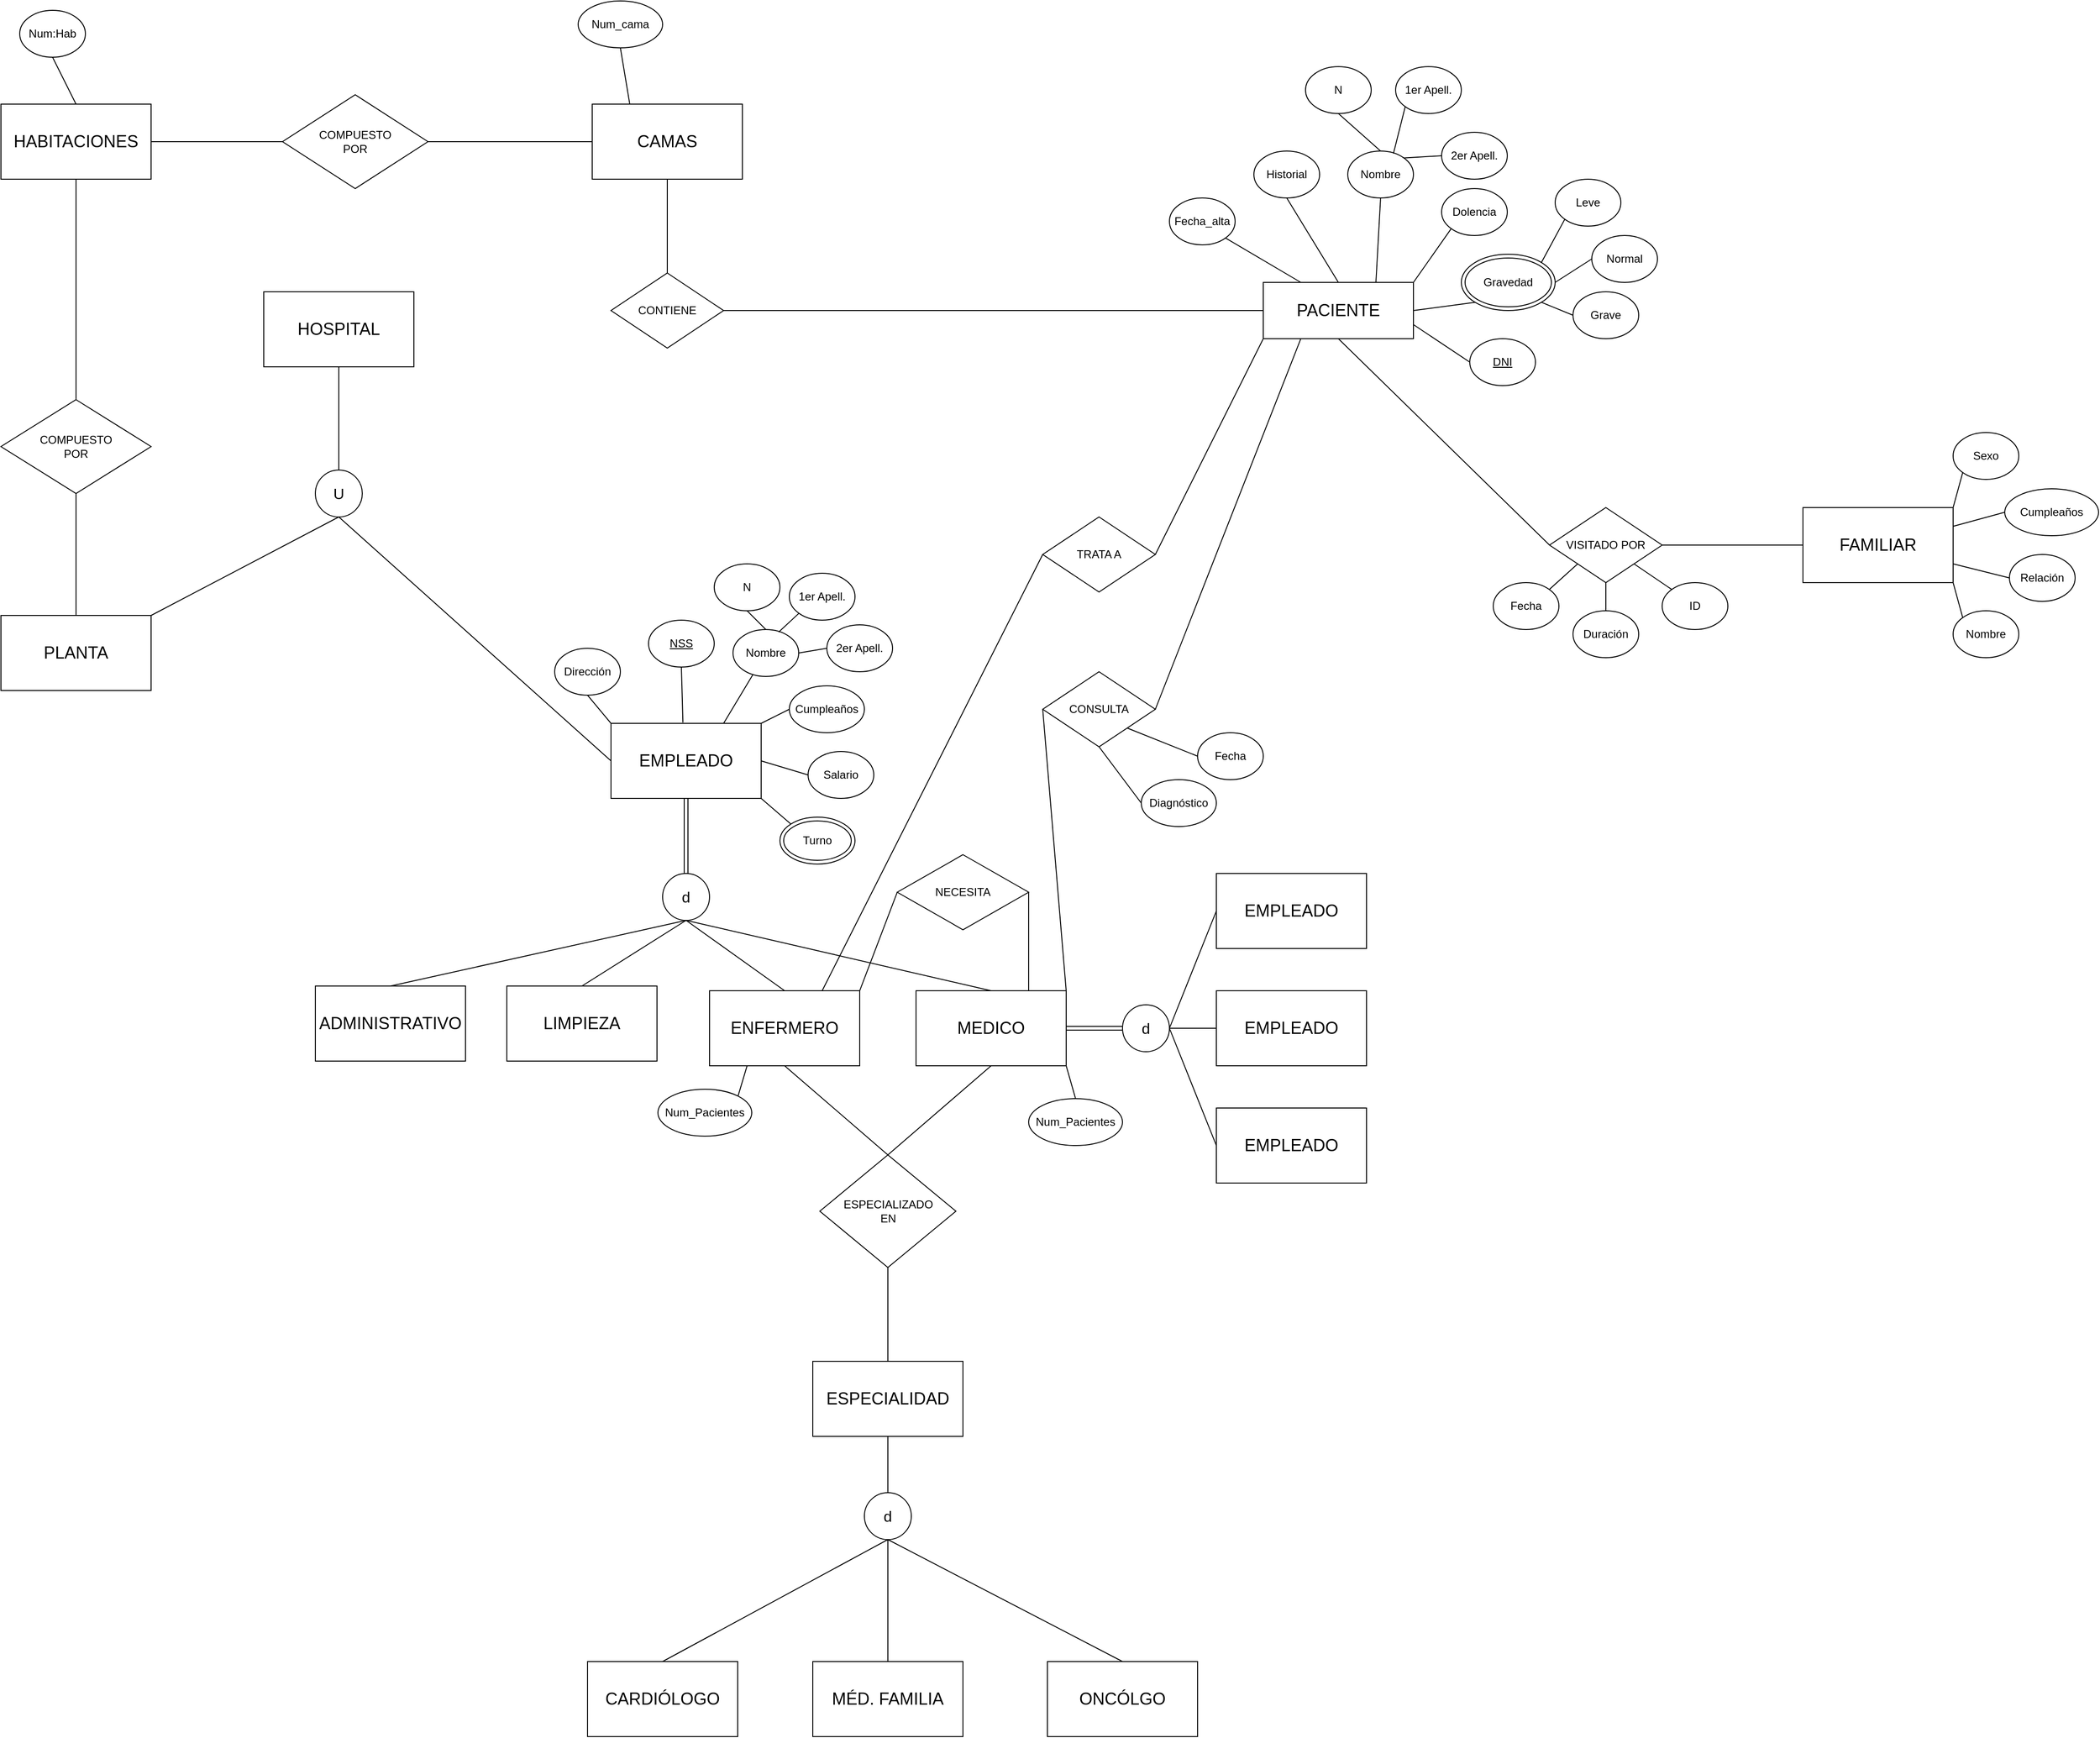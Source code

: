 <mxfile version="24.7.17">
  <diagram name="Página-1" id="1ei3XP8haHvfFZyDWD4f">
    <mxGraphModel dx="3379" dy="2381" grid="1" gridSize="10" guides="1" tooltips="1" connect="1" arrows="1" fold="1" page="1" pageScale="1" pageWidth="827" pageHeight="1169" math="0" shadow="0">
      <root>
        <mxCell id="0" />
        <mxCell id="1" parent="0" />
        <mxCell id="etzrCaDDnZUVcSAjSshA-4" style="edgeStyle=orthogonalEdgeStyle;rounded=0;orthogonalLoop=1;jettySize=auto;html=1;exitX=0;exitY=0;exitDx=0;exitDy=0;" edge="1" parent="1" source="etzrCaDDnZUVcSAjSshA-2">
          <mxGeometry relative="1" as="geometry">
            <mxPoint x="330" y="280" as="targetPoint" />
          </mxGeometry>
        </mxCell>
        <mxCell id="etzrCaDDnZUVcSAjSshA-2" value="&lt;font style=&quot;font-size: 18px;&quot;&gt;EMPLEADO&lt;/font&gt;" style="rounded=0;whiteSpace=wrap;html=1;" vertex="1" parent="1">
          <mxGeometry x="310" y="260" width="160" height="80" as="geometry" />
        </mxCell>
        <mxCell id="etzrCaDDnZUVcSAjSshA-9" value="Dirección" style="ellipse;whiteSpace=wrap;html=1;" vertex="1" parent="1">
          <mxGeometry x="250" y="180" width="70" height="50" as="geometry" />
        </mxCell>
        <mxCell id="etzrCaDDnZUVcSAjSshA-10" value="Nombre" style="ellipse;whiteSpace=wrap;html=1;" vertex="1" parent="1">
          <mxGeometry x="440" y="160" width="70" height="50" as="geometry" />
        </mxCell>
        <mxCell id="etzrCaDDnZUVcSAjSshA-13" value="&lt;u&gt;NSS&lt;/u&gt;" style="ellipse;whiteSpace=wrap;html=1;" vertex="1" parent="1">
          <mxGeometry x="350" y="150" width="70" height="50" as="geometry" />
        </mxCell>
        <mxCell id="etzrCaDDnZUVcSAjSshA-14" value="Cumpleaños" style="ellipse;whiteSpace=wrap;html=1;" vertex="1" parent="1">
          <mxGeometry x="500" y="220" width="80" height="50" as="geometry" />
        </mxCell>
        <mxCell id="etzrCaDDnZUVcSAjSshA-15" value="Salario" style="ellipse;whiteSpace=wrap;html=1;" vertex="1" parent="1">
          <mxGeometry x="520" y="290" width="70" height="50" as="geometry" />
        </mxCell>
        <mxCell id="etzrCaDDnZUVcSAjSshA-103" style="edgeStyle=orthogonalEdgeStyle;rounded=0;orthogonalLoop=1;jettySize=auto;html=1;exitX=0.5;exitY=0;exitDx=0;exitDy=0;entryX=0.5;entryY=1;entryDx=0;entryDy=0;shape=link;" edge="1" parent="1" source="etzrCaDDnZUVcSAjSshA-17" target="etzrCaDDnZUVcSAjSshA-2">
          <mxGeometry relative="1" as="geometry" />
        </mxCell>
        <mxCell id="etzrCaDDnZUVcSAjSshA-17" value="&lt;font size=&quot;3&quot;&gt;d&lt;/font&gt;" style="ellipse;whiteSpace=wrap;html=1;aspect=fixed;" vertex="1" parent="1">
          <mxGeometry x="365" y="420" width="50" height="50" as="geometry" />
        </mxCell>
        <mxCell id="etzrCaDDnZUVcSAjSshA-28" value="&lt;font style=&quot;font-size: 18px;&quot;&gt;ADMINISTRATIVO&lt;/font&gt;" style="rounded=0;whiteSpace=wrap;html=1;" vertex="1" parent="1">
          <mxGeometry x="-5" y="540" width="160" height="80" as="geometry" />
        </mxCell>
        <mxCell id="etzrCaDDnZUVcSAjSshA-29" value="&lt;font style=&quot;font-size: 18px;&quot;&gt;LIMPIEZA&lt;/font&gt;" style="rounded=0;whiteSpace=wrap;html=1;" vertex="1" parent="1">
          <mxGeometry x="199" y="540" width="160" height="80" as="geometry" />
        </mxCell>
        <mxCell id="etzrCaDDnZUVcSAjSshA-30" value="&lt;font style=&quot;font-size: 18px;&quot;&gt;ENFERMERO&lt;/font&gt;" style="rounded=0;whiteSpace=wrap;html=1;" vertex="1" parent="1">
          <mxGeometry x="415" y="545" width="160" height="80" as="geometry" />
        </mxCell>
        <mxCell id="etzrCaDDnZUVcSAjSshA-31" value="&lt;font style=&quot;font-size: 18px;&quot;&gt;MEDICO&lt;/font&gt;" style="rounded=0;whiteSpace=wrap;html=1;" vertex="1" parent="1">
          <mxGeometry x="635" y="545" width="160" height="80" as="geometry" />
        </mxCell>
        <mxCell id="etzrCaDDnZUVcSAjSshA-33" value="ESPECIALIZADO&lt;div&gt;EN&lt;/div&gt;" style="rhombus;whiteSpace=wrap;html=1;" vertex="1" parent="1">
          <mxGeometry x="532.5" y="720" width="145" height="120" as="geometry" />
        </mxCell>
        <mxCell id="etzrCaDDnZUVcSAjSshA-34" value="&lt;span style=&quot;font-size: 18px;&quot;&gt;ESPECIALIDAD&lt;/span&gt;" style="rounded=0;whiteSpace=wrap;html=1;" vertex="1" parent="1">
          <mxGeometry x="525" y="940" width="160" height="80" as="geometry" />
        </mxCell>
        <mxCell id="etzrCaDDnZUVcSAjSshA-35" value="&lt;font style=&quot;font-size: 18px;&quot;&gt;CARDIÓLOGO&lt;/font&gt;" style="rounded=0;whiteSpace=wrap;html=1;" vertex="1" parent="1">
          <mxGeometry x="285" y="1260" width="160" height="80" as="geometry" />
        </mxCell>
        <mxCell id="etzrCaDDnZUVcSAjSshA-36" value="&lt;span style=&quot;font-size: 18px;&quot;&gt;MÉD. FAMILIA&lt;/span&gt;" style="rounded=0;whiteSpace=wrap;html=1;" vertex="1" parent="1">
          <mxGeometry x="525" y="1260" width="160" height="80" as="geometry" />
        </mxCell>
        <mxCell id="etzrCaDDnZUVcSAjSshA-37" value="&lt;font style=&quot;font-size: 18px;&quot;&gt;ONCÓLGO&lt;/font&gt;" style="rounded=0;whiteSpace=wrap;html=1;" vertex="1" parent="1">
          <mxGeometry x="775" y="1260" width="160" height="80" as="geometry" />
        </mxCell>
        <mxCell id="etzrCaDDnZUVcSAjSshA-38" value="Num_Pacientes" style="ellipse;whiteSpace=wrap;html=1;" vertex="1" parent="1">
          <mxGeometry x="360" y="650" width="100" height="50" as="geometry" />
        </mxCell>
        <mxCell id="etzrCaDDnZUVcSAjSshA-108" value="" style="edgeStyle=orthogonalEdgeStyle;rounded=0;orthogonalLoop=1;jettySize=auto;html=1;shape=link;" edge="1" parent="1" source="etzrCaDDnZUVcSAjSshA-40" target="etzrCaDDnZUVcSAjSshA-31">
          <mxGeometry relative="1" as="geometry" />
        </mxCell>
        <mxCell id="etzrCaDDnZUVcSAjSshA-40" value="&lt;font size=&quot;3&quot;&gt;d&lt;/font&gt;" style="ellipse;whiteSpace=wrap;html=1;aspect=fixed;" vertex="1" parent="1">
          <mxGeometry x="855" y="560" width="50" height="50" as="geometry" />
        </mxCell>
        <mxCell id="etzrCaDDnZUVcSAjSshA-41" value="&lt;font style=&quot;font-size: 18px;&quot;&gt;EMPLEADO&lt;/font&gt;" style="rounded=0;whiteSpace=wrap;html=1;" vertex="1" parent="1">
          <mxGeometry x="955" y="420" width="160" height="80" as="geometry" />
        </mxCell>
        <mxCell id="etzrCaDDnZUVcSAjSshA-42" value="&lt;font style=&quot;font-size: 18px;&quot;&gt;EMPLEADO&lt;/font&gt;" style="rounded=0;whiteSpace=wrap;html=1;" vertex="1" parent="1">
          <mxGeometry x="955" y="545" width="160" height="80" as="geometry" />
        </mxCell>
        <mxCell id="etzrCaDDnZUVcSAjSshA-43" value="&lt;font style=&quot;font-size: 18px;&quot;&gt;EMPLEADO&lt;/font&gt;" style="rounded=0;whiteSpace=wrap;html=1;" vertex="1" parent="1">
          <mxGeometry x="955" y="670" width="160" height="80" as="geometry" />
        </mxCell>
        <mxCell id="etzrCaDDnZUVcSAjSshA-44" value="TRATA A" style="rhombus;whiteSpace=wrap;html=1;" vertex="1" parent="1">
          <mxGeometry x="770" y="40" width="120" height="80" as="geometry" />
        </mxCell>
        <mxCell id="etzrCaDDnZUVcSAjSshA-45" value="CONSULTA" style="rhombus;whiteSpace=wrap;html=1;" vertex="1" parent="1">
          <mxGeometry x="770" y="205" width="120" height="80" as="geometry" />
        </mxCell>
        <mxCell id="etzrCaDDnZUVcSAjSshA-46" value="&lt;span style=&quot;font-size: 18px;&quot;&gt;PACIENTE&lt;/span&gt;" style="rounded=0;whiteSpace=wrap;html=1;" vertex="1" parent="1">
          <mxGeometry x="1005" y="-210" width="160" height="60" as="geometry" />
        </mxCell>
        <mxCell id="etzrCaDDnZUVcSAjSshA-47" value="&lt;u&gt;DNI&lt;/u&gt;" style="ellipse;whiteSpace=wrap;html=1;" vertex="1" parent="1">
          <mxGeometry x="1225" y="-150" width="70" height="50" as="geometry" />
        </mxCell>
        <mxCell id="etzrCaDDnZUVcSAjSshA-48" value="Fecha_alta" style="ellipse;whiteSpace=wrap;html=1;" vertex="1" parent="1">
          <mxGeometry x="905" y="-300" width="70" height="50" as="geometry" />
        </mxCell>
        <mxCell id="etzrCaDDnZUVcSAjSshA-49" value="Historial" style="ellipse;whiteSpace=wrap;html=1;" vertex="1" parent="1">
          <mxGeometry x="995" y="-350" width="70" height="50" as="geometry" />
        </mxCell>
        <mxCell id="etzrCaDDnZUVcSAjSshA-54" value="Dolencia" style="ellipse;whiteSpace=wrap;html=1;" vertex="1" parent="1">
          <mxGeometry x="1195" y="-310" width="70" height="50" as="geometry" />
        </mxCell>
        <mxCell id="etzrCaDDnZUVcSAjSshA-56" value="VISITADO POR" style="rhombus;whiteSpace=wrap;html=1;" vertex="1" parent="1">
          <mxGeometry x="1310" y="30" width="120" height="80" as="geometry" />
        </mxCell>
        <mxCell id="etzrCaDDnZUVcSAjSshA-57" value="&lt;font style=&quot;font-size: 18px;&quot;&gt;FAMILIAR&lt;/font&gt;" style="rounded=0;whiteSpace=wrap;html=1;" vertex="1" parent="1">
          <mxGeometry x="1580" y="30" width="160" height="80" as="geometry" />
        </mxCell>
        <mxCell id="etzrCaDDnZUVcSAjSshA-59" value="Relación" style="ellipse;whiteSpace=wrap;html=1;" vertex="1" parent="1">
          <mxGeometry x="1800" y="80" width="70" height="50" as="geometry" />
        </mxCell>
        <mxCell id="etzrCaDDnZUVcSAjSshA-60" value="Cumpleaños" style="ellipse;whiteSpace=wrap;html=1;" vertex="1" parent="1">
          <mxGeometry x="1795" y="10" width="100" height="50" as="geometry" />
        </mxCell>
        <mxCell id="etzrCaDDnZUVcSAjSshA-61" value="Sexo" style="ellipse;whiteSpace=wrap;html=1;" vertex="1" parent="1">
          <mxGeometry x="1740" y="-50" width="70" height="50" as="geometry" />
        </mxCell>
        <mxCell id="etzrCaDDnZUVcSAjSshA-62" value="Nombre" style="ellipse;whiteSpace=wrap;html=1;" vertex="1" parent="1">
          <mxGeometry x="1740" y="140" width="70" height="50" as="geometry" />
        </mxCell>
        <mxCell id="etzrCaDDnZUVcSAjSshA-63" value="Fecha" style="ellipse;whiteSpace=wrap;html=1;" vertex="1" parent="1">
          <mxGeometry x="1250" y="110" width="70" height="50" as="geometry" />
        </mxCell>
        <mxCell id="etzrCaDDnZUVcSAjSshA-65" value="Duración" style="ellipse;whiteSpace=wrap;html=1;" vertex="1" parent="1">
          <mxGeometry x="1335" y="140" width="70" height="50" as="geometry" />
        </mxCell>
        <mxCell id="etzrCaDDnZUVcSAjSshA-66" value="ID" style="ellipse;whiteSpace=wrap;html=1;" vertex="1" parent="1">
          <mxGeometry x="1430" y="110" width="70" height="50" as="geometry" />
        </mxCell>
        <mxCell id="etzrCaDDnZUVcSAjSshA-67" value="Fecha" style="ellipse;whiteSpace=wrap;html=1;" vertex="1" parent="1">
          <mxGeometry x="935" y="270" width="70" height="50" as="geometry" />
        </mxCell>
        <mxCell id="etzrCaDDnZUVcSAjSshA-68" value="Diagnóstico" style="ellipse;whiteSpace=wrap;html=1;" vertex="1" parent="1">
          <mxGeometry x="875" y="320" width="80" height="50" as="geometry" />
        </mxCell>
        <mxCell id="etzrCaDDnZUVcSAjSshA-69" value="&lt;font style=&quot;font-size: 18px;&quot;&gt;HOSPITAL&lt;/font&gt;" style="rounded=0;whiteSpace=wrap;html=1;" vertex="1" parent="1">
          <mxGeometry x="-60" y="-200" width="160" height="80" as="geometry" />
        </mxCell>
        <mxCell id="etzrCaDDnZUVcSAjSshA-70" value="&lt;font size=&quot;3&quot;&gt;U&lt;/font&gt;" style="ellipse;whiteSpace=wrap;html=1;aspect=fixed;" vertex="1" parent="1">
          <mxGeometry x="-5" y="-10" width="50" height="50" as="geometry" />
        </mxCell>
        <mxCell id="etzrCaDDnZUVcSAjSshA-71" value="&lt;span style=&quot;font-size: 18px;&quot;&gt;PLANTA&lt;/span&gt;" style="rounded=0;whiteSpace=wrap;html=1;" vertex="1" parent="1">
          <mxGeometry x="-340" y="145" width="160" height="80" as="geometry" />
        </mxCell>
        <mxCell id="etzrCaDDnZUVcSAjSshA-74" value="Num:Hab" style="ellipse;whiteSpace=wrap;html=1;" vertex="1" parent="1">
          <mxGeometry x="-320" y="-500" width="70" height="50" as="geometry" />
        </mxCell>
        <mxCell id="etzrCaDDnZUVcSAjSshA-75" value="COMPUESTO&lt;div&gt;POR&lt;/div&gt;" style="rhombus;whiteSpace=wrap;html=1;" vertex="1" parent="1">
          <mxGeometry x="-340" y="-85" width="160" height="100" as="geometry" />
        </mxCell>
        <mxCell id="etzrCaDDnZUVcSAjSshA-76" value="&lt;span style=&quot;font-size: 18px;&quot;&gt;HABITACIONES&lt;/span&gt;" style="rounded=0;whiteSpace=wrap;html=1;" vertex="1" parent="1">
          <mxGeometry x="-340" y="-400" width="160" height="80" as="geometry" />
        </mxCell>
        <mxCell id="etzrCaDDnZUVcSAjSshA-77" value="COMPUESTO&lt;div&gt;POR&lt;/div&gt;" style="rhombus;whiteSpace=wrap;html=1;" vertex="1" parent="1">
          <mxGeometry x="-40" y="-410" width="155" height="100" as="geometry" />
        </mxCell>
        <mxCell id="etzrCaDDnZUVcSAjSshA-78" value="&lt;span style=&quot;font-size: 18px;&quot;&gt;CAMAS&lt;/span&gt;" style="rounded=0;whiteSpace=wrap;html=1;" vertex="1" parent="1">
          <mxGeometry x="290" y="-400" width="160" height="80" as="geometry" />
        </mxCell>
        <mxCell id="etzrCaDDnZUVcSAjSshA-79" value="Num_cama" style="ellipse;whiteSpace=wrap;html=1;" vertex="1" parent="1">
          <mxGeometry x="275" y="-510" width="90" height="50" as="geometry" />
        </mxCell>
        <mxCell id="etzrCaDDnZUVcSAjSshA-83" value="CONTIENE" style="rhombus;whiteSpace=wrap;html=1;" vertex="1" parent="1">
          <mxGeometry x="310" y="-220" width="120" height="80" as="geometry" />
        </mxCell>
        <mxCell id="etzrCaDDnZUVcSAjSshA-85" value="Turno" style="ellipse;shape=doubleEllipse;whiteSpace=wrap;html=1;" vertex="1" parent="1">
          <mxGeometry x="490" y="360" width="80" height="50" as="geometry" />
        </mxCell>
        <mxCell id="etzrCaDDnZUVcSAjSshA-87" value="1er Apell." style="ellipse;whiteSpace=wrap;html=1;" vertex="1" parent="1">
          <mxGeometry x="500" y="100" width="70" height="50" as="geometry" />
        </mxCell>
        <mxCell id="etzrCaDDnZUVcSAjSshA-88" value="N" style="ellipse;whiteSpace=wrap;html=1;" vertex="1" parent="1">
          <mxGeometry x="420" y="90" width="70" height="50" as="geometry" />
        </mxCell>
        <mxCell id="etzrCaDDnZUVcSAjSshA-89" value="2er Apell." style="ellipse;whiteSpace=wrap;html=1;" vertex="1" parent="1">
          <mxGeometry x="540" y="155" width="70" height="50" as="geometry" />
        </mxCell>
        <mxCell id="etzrCaDDnZUVcSAjSshA-94" value="" style="endArrow=none;html=1;rounded=0;entryX=0.5;entryY=1;entryDx=0;entryDy=0;exitX=0;exitY=0;exitDx=0;exitDy=0;" edge="1" parent="1" source="etzrCaDDnZUVcSAjSshA-2" target="etzrCaDDnZUVcSAjSshA-9">
          <mxGeometry width="50" height="50" relative="1" as="geometry">
            <mxPoint x="350" y="280" as="sourcePoint" />
            <mxPoint x="400" y="230" as="targetPoint" />
          </mxGeometry>
        </mxCell>
        <mxCell id="etzrCaDDnZUVcSAjSshA-95" value="" style="endArrow=none;html=1;rounded=0;entryX=0.5;entryY=1;entryDx=0;entryDy=0;exitX=0.479;exitY=-0.01;exitDx=0;exitDy=0;exitPerimeter=0;" edge="1" parent="1" source="etzrCaDDnZUVcSAjSshA-2" target="etzrCaDDnZUVcSAjSshA-13">
          <mxGeometry width="50" height="50" relative="1" as="geometry">
            <mxPoint x="320" y="270" as="sourcePoint" />
            <mxPoint x="315" y="230" as="targetPoint" />
          </mxGeometry>
        </mxCell>
        <mxCell id="etzrCaDDnZUVcSAjSshA-96" value="" style="endArrow=none;html=1;rounded=0;exitX=0.75;exitY=0;exitDx=0;exitDy=0;" edge="1" parent="1" source="etzrCaDDnZUVcSAjSshA-2" target="etzrCaDDnZUVcSAjSshA-10">
          <mxGeometry width="50" height="50" relative="1" as="geometry">
            <mxPoint x="360" y="270" as="sourcePoint" />
            <mxPoint x="395" y="210" as="targetPoint" />
          </mxGeometry>
        </mxCell>
        <mxCell id="etzrCaDDnZUVcSAjSshA-97" value="" style="endArrow=none;html=1;rounded=0;exitX=1;exitY=0;exitDx=0;exitDy=0;entryX=0;entryY=0.5;entryDx=0;entryDy=0;" edge="1" parent="1" source="etzrCaDDnZUVcSAjSshA-2" target="etzrCaDDnZUVcSAjSshA-14">
          <mxGeometry width="50" height="50" relative="1" as="geometry">
            <mxPoint x="440" y="270" as="sourcePoint" />
            <mxPoint x="471" y="218" as="targetPoint" />
          </mxGeometry>
        </mxCell>
        <mxCell id="etzrCaDDnZUVcSAjSshA-98" value="" style="endArrow=none;html=1;rounded=0;exitX=1;exitY=0.5;exitDx=0;exitDy=0;entryX=0;entryY=0.5;entryDx=0;entryDy=0;" edge="1" parent="1" source="etzrCaDDnZUVcSAjSshA-2" target="etzrCaDDnZUVcSAjSshA-15">
          <mxGeometry width="50" height="50" relative="1" as="geometry">
            <mxPoint x="480" y="270" as="sourcePoint" />
            <mxPoint x="510" y="255" as="targetPoint" />
          </mxGeometry>
        </mxCell>
        <mxCell id="etzrCaDDnZUVcSAjSshA-99" value="" style="endArrow=none;html=1;rounded=0;exitX=1;exitY=1;exitDx=0;exitDy=0;entryX=0;entryY=0;entryDx=0;entryDy=0;" edge="1" parent="1" source="etzrCaDDnZUVcSAjSshA-2" target="etzrCaDDnZUVcSAjSshA-85">
          <mxGeometry width="50" height="50" relative="1" as="geometry">
            <mxPoint x="480" y="310" as="sourcePoint" />
            <mxPoint x="530" y="325" as="targetPoint" />
          </mxGeometry>
        </mxCell>
        <mxCell id="etzrCaDDnZUVcSAjSshA-100" value="" style="endArrow=none;html=1;rounded=0;entryX=0.5;entryY=1;entryDx=0;entryDy=0;exitX=0.5;exitY=0;exitDx=0;exitDy=0;" edge="1" parent="1" source="etzrCaDDnZUVcSAjSshA-10" target="etzrCaDDnZUVcSAjSshA-88">
          <mxGeometry width="50" height="50" relative="1" as="geometry">
            <mxPoint x="397" y="269" as="sourcePoint" />
            <mxPoint x="395" y="210" as="targetPoint" />
          </mxGeometry>
        </mxCell>
        <mxCell id="etzrCaDDnZUVcSAjSshA-101" value="" style="endArrow=none;html=1;rounded=0;entryX=0;entryY=1;entryDx=0;entryDy=0;exitX=0.695;exitY=0.055;exitDx=0;exitDy=0;exitPerimeter=0;" edge="1" parent="1" source="etzrCaDDnZUVcSAjSshA-10" target="etzrCaDDnZUVcSAjSshA-87">
          <mxGeometry width="50" height="50" relative="1" as="geometry">
            <mxPoint x="485" y="170" as="sourcePoint" />
            <mxPoint x="465" y="150" as="targetPoint" />
          </mxGeometry>
        </mxCell>
        <mxCell id="etzrCaDDnZUVcSAjSshA-102" value="" style="endArrow=none;html=1;rounded=0;entryX=0;entryY=0.5;entryDx=0;entryDy=0;exitX=1;exitY=0.5;exitDx=0;exitDy=0;" edge="1" parent="1" source="etzrCaDDnZUVcSAjSshA-10" target="etzrCaDDnZUVcSAjSshA-89">
          <mxGeometry width="50" height="50" relative="1" as="geometry">
            <mxPoint x="499" y="173" as="sourcePoint" />
            <mxPoint x="520" y="153" as="targetPoint" />
          </mxGeometry>
        </mxCell>
        <mxCell id="etzrCaDDnZUVcSAjSshA-104" value="" style="endArrow=none;html=1;rounded=0;exitX=0.5;exitY=0;exitDx=0;exitDy=0;entryX=0.5;entryY=1;entryDx=0;entryDy=0;" edge="1" parent="1" source="etzrCaDDnZUVcSAjSshA-28" target="etzrCaDDnZUVcSAjSshA-17">
          <mxGeometry width="50" height="50" relative="1" as="geometry">
            <mxPoint x="480" y="350" as="sourcePoint" />
            <mxPoint x="512" y="377" as="targetPoint" />
          </mxGeometry>
        </mxCell>
        <mxCell id="etzrCaDDnZUVcSAjSshA-105" value="" style="endArrow=none;html=1;rounded=0;exitX=0.5;exitY=0;exitDx=0;exitDy=0;" edge="1" parent="1" source="etzrCaDDnZUVcSAjSshA-29">
          <mxGeometry width="50" height="50" relative="1" as="geometry">
            <mxPoint x="85" y="550" as="sourcePoint" />
            <mxPoint x="390" y="470" as="targetPoint" />
          </mxGeometry>
        </mxCell>
        <mxCell id="etzrCaDDnZUVcSAjSshA-106" value="" style="endArrow=none;html=1;rounded=0;exitX=0.5;exitY=0;exitDx=0;exitDy=0;entryX=0.5;entryY=1;entryDx=0;entryDy=0;" edge="1" parent="1" source="etzrCaDDnZUVcSAjSshA-30" target="etzrCaDDnZUVcSAjSshA-17">
          <mxGeometry width="50" height="50" relative="1" as="geometry">
            <mxPoint x="289" y="550" as="sourcePoint" />
            <mxPoint x="400" y="480" as="targetPoint" />
          </mxGeometry>
        </mxCell>
        <mxCell id="etzrCaDDnZUVcSAjSshA-107" value="" style="endArrow=none;html=1;rounded=0;exitX=0.5;exitY=0;exitDx=0;exitDy=0;entryX=0.5;entryY=1;entryDx=0;entryDy=0;" edge="1" parent="1" source="etzrCaDDnZUVcSAjSshA-31" target="etzrCaDDnZUVcSAjSshA-17">
          <mxGeometry width="50" height="50" relative="1" as="geometry">
            <mxPoint x="505" y="555" as="sourcePoint" />
            <mxPoint x="400" y="480" as="targetPoint" />
          </mxGeometry>
        </mxCell>
        <mxCell id="etzrCaDDnZUVcSAjSshA-109" value="" style="endArrow=none;html=1;rounded=0;exitX=0;exitY=0.5;exitDx=0;exitDy=0;entryX=1;entryY=0.5;entryDx=0;entryDy=0;" edge="1" parent="1" source="etzrCaDDnZUVcSAjSshA-41" target="etzrCaDDnZUVcSAjSshA-40">
          <mxGeometry width="50" height="50" relative="1" as="geometry">
            <mxPoint x="725" y="555" as="sourcePoint" />
            <mxPoint x="400" y="480" as="targetPoint" />
          </mxGeometry>
        </mxCell>
        <mxCell id="etzrCaDDnZUVcSAjSshA-110" value="" style="endArrow=none;html=1;rounded=0;exitX=0;exitY=0.5;exitDx=0;exitDy=0;entryX=1;entryY=0.5;entryDx=0;entryDy=0;" edge="1" parent="1" source="etzrCaDDnZUVcSAjSshA-42" target="etzrCaDDnZUVcSAjSshA-40">
          <mxGeometry width="50" height="50" relative="1" as="geometry">
            <mxPoint x="965" y="470" as="sourcePoint" />
            <mxPoint x="915" y="595" as="targetPoint" />
          </mxGeometry>
        </mxCell>
        <mxCell id="etzrCaDDnZUVcSAjSshA-111" value="" style="endArrow=none;html=1;rounded=0;exitX=0;exitY=0.5;exitDx=0;exitDy=0;entryX=1;entryY=0.5;entryDx=0;entryDy=0;" edge="1" parent="1" source="etzrCaDDnZUVcSAjSshA-43" target="etzrCaDDnZUVcSAjSshA-40">
          <mxGeometry width="50" height="50" relative="1" as="geometry">
            <mxPoint x="965" y="595" as="sourcePoint" />
            <mxPoint x="910" y="590" as="targetPoint" />
          </mxGeometry>
        </mxCell>
        <mxCell id="etzrCaDDnZUVcSAjSshA-112" value="Num_Pacientes" style="ellipse;whiteSpace=wrap;html=1;" vertex="1" parent="1">
          <mxGeometry x="755" y="660" width="100" height="50" as="geometry" />
        </mxCell>
        <mxCell id="etzrCaDDnZUVcSAjSshA-113" value="" style="endArrow=none;html=1;rounded=0;exitX=0.25;exitY=1;exitDx=0;exitDy=0;entryX=1;entryY=0;entryDx=0;entryDy=0;" edge="1" parent="1" source="etzrCaDDnZUVcSAjSshA-30" target="etzrCaDDnZUVcSAjSshA-38">
          <mxGeometry width="50" height="50" relative="1" as="geometry">
            <mxPoint x="505" y="555" as="sourcePoint" />
            <mxPoint x="400" y="480" as="targetPoint" />
          </mxGeometry>
        </mxCell>
        <mxCell id="etzrCaDDnZUVcSAjSshA-114" value="" style="endArrow=none;html=1;rounded=0;exitX=1;exitY=1;exitDx=0;exitDy=0;entryX=0.5;entryY=0;entryDx=0;entryDy=0;" edge="1" parent="1" source="etzrCaDDnZUVcSAjSshA-31" target="etzrCaDDnZUVcSAjSshA-112">
          <mxGeometry width="50" height="50" relative="1" as="geometry">
            <mxPoint x="505" y="635" as="sourcePoint" />
            <mxPoint x="456" y="668" as="targetPoint" />
          </mxGeometry>
        </mxCell>
        <mxCell id="etzrCaDDnZUVcSAjSshA-115" value="" style="endArrow=none;html=1;rounded=0;exitX=0.5;exitY=1;exitDx=0;exitDy=0;entryX=0.5;entryY=0;entryDx=0;entryDy=0;" edge="1" parent="1" source="etzrCaDDnZUVcSAjSshA-30" target="etzrCaDDnZUVcSAjSshA-33">
          <mxGeometry width="50" height="50" relative="1" as="geometry">
            <mxPoint x="505" y="635" as="sourcePoint" />
            <mxPoint x="456" y="668" as="targetPoint" />
          </mxGeometry>
        </mxCell>
        <mxCell id="etzrCaDDnZUVcSAjSshA-116" value="" style="endArrow=none;html=1;rounded=0;exitX=0.5;exitY=0;exitDx=0;exitDy=0;entryX=0.5;entryY=1;entryDx=0;entryDy=0;" edge="1" parent="1" source="etzrCaDDnZUVcSAjSshA-33" target="etzrCaDDnZUVcSAjSshA-31">
          <mxGeometry width="50" height="50" relative="1" as="geometry">
            <mxPoint x="505" y="635" as="sourcePoint" />
            <mxPoint x="615" y="730" as="targetPoint" />
          </mxGeometry>
        </mxCell>
        <mxCell id="etzrCaDDnZUVcSAjSshA-117" value="" style="endArrow=none;html=1;rounded=0;exitX=0.5;exitY=0;exitDx=0;exitDy=0;entryX=0.5;entryY=1;entryDx=0;entryDy=0;" edge="1" parent="1" source="etzrCaDDnZUVcSAjSshA-34" target="etzrCaDDnZUVcSAjSshA-33">
          <mxGeometry width="50" height="50" relative="1" as="geometry">
            <mxPoint x="615" y="730" as="sourcePoint" />
            <mxPoint x="725" y="635" as="targetPoint" />
          </mxGeometry>
        </mxCell>
        <mxCell id="etzrCaDDnZUVcSAjSshA-119" value="&lt;font size=&quot;3&quot;&gt;d&lt;/font&gt;" style="ellipse;whiteSpace=wrap;html=1;aspect=fixed;" vertex="1" parent="1">
          <mxGeometry x="580" y="1080" width="50" height="50" as="geometry" />
        </mxCell>
        <mxCell id="etzrCaDDnZUVcSAjSshA-120" value="" style="endArrow=none;html=1;rounded=0;exitX=0.5;exitY=0;exitDx=0;exitDy=0;entryX=0.5;entryY=1;entryDx=0;entryDy=0;" edge="1" parent="1" source="etzrCaDDnZUVcSAjSshA-119" target="etzrCaDDnZUVcSAjSshA-34">
          <mxGeometry width="50" height="50" relative="1" as="geometry">
            <mxPoint x="615" y="950" as="sourcePoint" />
            <mxPoint x="615" y="850" as="targetPoint" />
          </mxGeometry>
        </mxCell>
        <mxCell id="etzrCaDDnZUVcSAjSshA-121" value="" style="endArrow=none;html=1;rounded=0;exitX=0.5;exitY=1;exitDx=0;exitDy=0;entryX=0.5;entryY=0;entryDx=0;entryDy=0;" edge="1" parent="1" source="etzrCaDDnZUVcSAjSshA-119" target="etzrCaDDnZUVcSAjSshA-35">
          <mxGeometry width="50" height="50" relative="1" as="geometry">
            <mxPoint x="615" y="1090" as="sourcePoint" />
            <mxPoint x="615" y="1030" as="targetPoint" />
          </mxGeometry>
        </mxCell>
        <mxCell id="etzrCaDDnZUVcSAjSshA-122" value="" style="endArrow=none;html=1;rounded=0;entryX=0.5;entryY=0;entryDx=0;entryDy=0;exitX=0.5;exitY=1;exitDx=0;exitDy=0;" edge="1" parent="1" source="etzrCaDDnZUVcSAjSshA-119" target="etzrCaDDnZUVcSAjSshA-36">
          <mxGeometry width="50" height="50" relative="1" as="geometry">
            <mxPoint x="630" y="1150" as="sourcePoint" />
            <mxPoint x="375" y="1270" as="targetPoint" />
          </mxGeometry>
        </mxCell>
        <mxCell id="etzrCaDDnZUVcSAjSshA-123" value="" style="endArrow=none;html=1;rounded=0;entryX=0.5;entryY=0;entryDx=0;entryDy=0;exitX=0.5;exitY=1;exitDx=0;exitDy=0;" edge="1" parent="1" source="etzrCaDDnZUVcSAjSshA-119" target="etzrCaDDnZUVcSAjSshA-37">
          <mxGeometry width="50" height="50" relative="1" as="geometry">
            <mxPoint x="615" y="1140" as="sourcePoint" />
            <mxPoint x="615" y="1270" as="targetPoint" />
          </mxGeometry>
        </mxCell>
        <mxCell id="etzrCaDDnZUVcSAjSshA-124" value="NECESITA" style="rhombus;whiteSpace=wrap;html=1;" vertex="1" parent="1">
          <mxGeometry x="615" y="400" width="140" height="80" as="geometry" />
        </mxCell>
        <mxCell id="etzrCaDDnZUVcSAjSshA-125" value="" style="endArrow=none;html=1;rounded=0;exitX=0;exitY=0.5;exitDx=0;exitDy=0;entryX=1;entryY=0;entryDx=0;entryDy=0;" edge="1" parent="1" source="etzrCaDDnZUVcSAjSshA-124" target="etzrCaDDnZUVcSAjSshA-30">
          <mxGeometry width="50" height="50" relative="1" as="geometry">
            <mxPoint x="725" y="555" as="sourcePoint" />
            <mxPoint x="400" y="480" as="targetPoint" />
          </mxGeometry>
        </mxCell>
        <mxCell id="etzrCaDDnZUVcSAjSshA-126" value="" style="endArrow=none;html=1;rounded=0;exitX=1;exitY=0.5;exitDx=0;exitDy=0;entryX=0.75;entryY=0;entryDx=0;entryDy=0;" edge="1" parent="1" source="etzrCaDDnZUVcSAjSshA-124" target="etzrCaDDnZUVcSAjSshA-31">
          <mxGeometry width="50" height="50" relative="1" as="geometry">
            <mxPoint x="625" y="450" as="sourcePoint" />
            <mxPoint x="505" y="555" as="targetPoint" />
          </mxGeometry>
        </mxCell>
        <mxCell id="etzrCaDDnZUVcSAjSshA-127" value="" style="endArrow=none;html=1;rounded=0;exitX=0;exitY=0.5;exitDx=0;exitDy=0;entryX=0.75;entryY=0;entryDx=0;entryDy=0;" edge="1" parent="1" source="etzrCaDDnZUVcSAjSshA-44" target="etzrCaDDnZUVcSAjSshA-30">
          <mxGeometry width="50" height="50" relative="1" as="geometry">
            <mxPoint x="600" y="410" as="sourcePoint" />
            <mxPoint x="520" y="515" as="targetPoint" />
          </mxGeometry>
        </mxCell>
        <mxCell id="etzrCaDDnZUVcSAjSshA-128" value="" style="endArrow=none;html=1;rounded=0;exitX=0;exitY=1;exitDx=0;exitDy=0;entryX=1;entryY=0.5;entryDx=0;entryDy=0;" edge="1" parent="1" source="etzrCaDDnZUVcSAjSshA-46" target="etzrCaDDnZUVcSAjSshA-44">
          <mxGeometry width="50" height="50" relative="1" as="geometry">
            <mxPoint x="780" y="90" as="sourcePoint" />
            <mxPoint x="545" y="555" as="targetPoint" />
          </mxGeometry>
        </mxCell>
        <mxCell id="etzrCaDDnZUVcSAjSshA-129" value="" style="endArrow=none;html=1;rounded=0;exitX=0;exitY=0.5;exitDx=0;exitDy=0;entryX=1;entryY=0;entryDx=0;entryDy=0;" edge="1" parent="1" source="etzrCaDDnZUVcSAjSshA-45" target="etzrCaDDnZUVcSAjSshA-31">
          <mxGeometry width="50" height="50" relative="1" as="geometry">
            <mxPoint x="780" y="90" as="sourcePoint" />
            <mxPoint x="545" y="555" as="targetPoint" />
          </mxGeometry>
        </mxCell>
        <mxCell id="etzrCaDDnZUVcSAjSshA-130" value="" style="endArrow=none;html=1;rounded=0;exitX=1;exitY=0.5;exitDx=0;exitDy=0;entryX=0.25;entryY=1;entryDx=0;entryDy=0;" edge="1" parent="1" source="etzrCaDDnZUVcSAjSshA-45" target="etzrCaDDnZUVcSAjSshA-46">
          <mxGeometry width="50" height="50" relative="1" as="geometry">
            <mxPoint x="780" y="255" as="sourcePoint" />
            <mxPoint x="805" y="555" as="targetPoint" />
          </mxGeometry>
        </mxCell>
        <mxCell id="etzrCaDDnZUVcSAjSshA-131" value="" style="endArrow=none;html=1;rounded=0;exitX=0.5;exitY=1;exitDx=0;exitDy=0;entryX=0;entryY=0.5;entryDx=0;entryDy=0;" edge="1" parent="1" source="etzrCaDDnZUVcSAjSshA-45" target="etzrCaDDnZUVcSAjSshA-68">
          <mxGeometry width="50" height="50" relative="1" as="geometry">
            <mxPoint x="900" y="255" as="sourcePoint" />
            <mxPoint x="1080" y="-30" as="targetPoint" />
          </mxGeometry>
        </mxCell>
        <mxCell id="etzrCaDDnZUVcSAjSshA-132" value="" style="endArrow=none;html=1;rounded=0;exitX=1;exitY=1;exitDx=0;exitDy=0;entryX=0;entryY=0.5;entryDx=0;entryDy=0;" edge="1" parent="1" source="etzrCaDDnZUVcSAjSshA-45" target="etzrCaDDnZUVcSAjSshA-67">
          <mxGeometry width="50" height="50" relative="1" as="geometry">
            <mxPoint x="840" y="295" as="sourcePoint" />
            <mxPoint x="900" y="325" as="targetPoint" />
          </mxGeometry>
        </mxCell>
        <mxCell id="etzrCaDDnZUVcSAjSshA-136" value="Nombre" style="ellipse;whiteSpace=wrap;html=1;" vertex="1" parent="1">
          <mxGeometry x="1095" y="-350" width="70" height="50" as="geometry" />
        </mxCell>
        <mxCell id="etzrCaDDnZUVcSAjSshA-137" value="1er Apell." style="ellipse;whiteSpace=wrap;html=1;" vertex="1" parent="1">
          <mxGeometry x="1146" y="-440" width="70" height="50" as="geometry" />
        </mxCell>
        <mxCell id="etzrCaDDnZUVcSAjSshA-138" value="N" style="ellipse;whiteSpace=wrap;html=1;" vertex="1" parent="1">
          <mxGeometry x="1050" y="-440" width="70" height="50" as="geometry" />
        </mxCell>
        <mxCell id="etzrCaDDnZUVcSAjSshA-139" value="2er Apell." style="ellipse;whiteSpace=wrap;html=1;" vertex="1" parent="1">
          <mxGeometry x="1195" y="-370" width="70" height="50" as="geometry" />
        </mxCell>
        <mxCell id="etzrCaDDnZUVcSAjSshA-140" value="" style="endArrow=none;html=1;rounded=0;entryX=0.5;entryY=1;entryDx=0;entryDy=0;exitX=0.5;exitY=0;exitDx=0;exitDy=0;" edge="1" parent="1" source="etzrCaDDnZUVcSAjSshA-136" target="etzrCaDDnZUVcSAjSshA-138">
          <mxGeometry width="50" height="50" relative="1" as="geometry">
            <mxPoint x="1052" y="-241" as="sourcePoint" />
            <mxPoint x="1050" y="-300" as="targetPoint" />
          </mxGeometry>
        </mxCell>
        <mxCell id="etzrCaDDnZUVcSAjSshA-141" value="" style="endArrow=none;html=1;rounded=0;entryX=0;entryY=1;entryDx=0;entryDy=0;exitX=0.695;exitY=0.055;exitDx=0;exitDy=0;exitPerimeter=0;" edge="1" parent="1" source="etzrCaDDnZUVcSAjSshA-136" target="etzrCaDDnZUVcSAjSshA-137">
          <mxGeometry width="50" height="50" relative="1" as="geometry">
            <mxPoint x="1140" y="-340" as="sourcePoint" />
            <mxPoint x="1120" y="-360" as="targetPoint" />
          </mxGeometry>
        </mxCell>
        <mxCell id="etzrCaDDnZUVcSAjSshA-142" value="" style="endArrow=none;html=1;rounded=0;entryX=0;entryY=0.5;entryDx=0;entryDy=0;exitX=1;exitY=0;exitDx=0;exitDy=0;" edge="1" parent="1" source="etzrCaDDnZUVcSAjSshA-136" target="etzrCaDDnZUVcSAjSshA-139">
          <mxGeometry width="50" height="50" relative="1" as="geometry">
            <mxPoint x="1154" y="-337" as="sourcePoint" />
            <mxPoint x="1175" y="-357" as="targetPoint" />
          </mxGeometry>
        </mxCell>
        <mxCell id="etzrCaDDnZUVcSAjSshA-143" value="Gravedad" style="ellipse;shape=doubleEllipse;whiteSpace=wrap;html=1;" vertex="1" parent="1">
          <mxGeometry x="1216" y="-240" width="100" height="60" as="geometry" />
        </mxCell>
        <mxCell id="etzrCaDDnZUVcSAjSshA-144" value="Leve&lt;span style=&quot;color: rgba(0, 0, 0, 0); font-family: monospace; font-size: 0px; text-align: start; text-wrap: nowrap;&quot;&gt;%3CmxGraphModel%3E%3Croot%3E%3CmxCell%20id%3D%220%22%2F%3E%3CmxCell%20id%3D%221%22%20parent%3D%220%22%2F%3E%3CmxCell%20id%3D%222%22%20value%3D%22N%22%20style%3D%22ellipse%3BwhiteSpace%3Dwrap%3Bhtml%3D1%3B%22%20vertex%3D%221%22%20parent%3D%221%22%3E%3CmxGeometry%20x%3D%221075%22%20y%3D%22-350%22%20width%3D%2270%22%20height%3D%2250%22%20as%3D%22geometry%22%2F%3E%3C%2FmxCell%3E%3C%2Froot%3E%3C%2FmxGraphModel%3E&lt;/span&gt;" style="ellipse;whiteSpace=wrap;html=1;" vertex="1" parent="1">
          <mxGeometry x="1316" y="-320" width="70" height="50" as="geometry" />
        </mxCell>
        <mxCell id="etzrCaDDnZUVcSAjSshA-145" value="Normal" style="ellipse;whiteSpace=wrap;html=1;" vertex="1" parent="1">
          <mxGeometry x="1355" y="-260" width="70" height="50" as="geometry" />
        </mxCell>
        <mxCell id="etzrCaDDnZUVcSAjSshA-146" value="Grave" style="ellipse;whiteSpace=wrap;html=1;" vertex="1" parent="1">
          <mxGeometry x="1335" y="-200" width="70" height="50" as="geometry" />
        </mxCell>
        <mxCell id="etzrCaDDnZUVcSAjSshA-147" value="" style="endArrow=none;html=1;rounded=0;entryX=0;entryY=1;entryDx=0;entryDy=0;exitX=1;exitY=0;exitDx=0;exitDy=0;" edge="1" parent="1" source="etzrCaDDnZUVcSAjSshA-143" target="etzrCaDDnZUVcSAjSshA-144">
          <mxGeometry width="50" height="50" relative="1" as="geometry">
            <mxPoint x="1165" y="-333" as="sourcePoint" />
            <mxPoint x="1205" y="-335" as="targetPoint" />
          </mxGeometry>
        </mxCell>
        <mxCell id="etzrCaDDnZUVcSAjSshA-148" value="" style="endArrow=none;html=1;rounded=0;entryX=0;entryY=0.5;entryDx=0;entryDy=0;exitX=1;exitY=0.5;exitDx=0;exitDy=0;" edge="1" parent="1" source="etzrCaDDnZUVcSAjSshA-143" target="etzrCaDDnZUVcSAjSshA-145">
          <mxGeometry width="50" height="50" relative="1" as="geometry">
            <mxPoint x="1311" y="-221" as="sourcePoint" />
            <mxPoint x="1336" y="-267" as="targetPoint" />
          </mxGeometry>
        </mxCell>
        <mxCell id="etzrCaDDnZUVcSAjSshA-149" value="" style="endArrow=none;html=1;rounded=0;entryX=0;entryY=0.5;entryDx=0;entryDy=0;exitX=1;exitY=1;exitDx=0;exitDy=0;" edge="1" parent="1" source="etzrCaDDnZUVcSAjSshA-143" target="etzrCaDDnZUVcSAjSshA-146">
          <mxGeometry width="50" height="50" relative="1" as="geometry">
            <mxPoint x="1326" y="-200" as="sourcePoint" />
            <mxPoint x="1365" y="-225" as="targetPoint" />
          </mxGeometry>
        </mxCell>
        <mxCell id="etzrCaDDnZUVcSAjSshA-150" value="" style="endArrow=none;html=1;rounded=0;entryX=1;entryY=0.75;entryDx=0;entryDy=0;exitX=0;exitY=0.5;exitDx=0;exitDy=0;" edge="1" parent="1" source="etzrCaDDnZUVcSAjSshA-47" target="etzrCaDDnZUVcSAjSshA-46">
          <mxGeometry width="50" height="50" relative="1" as="geometry">
            <mxPoint x="1311" y="-221" as="sourcePoint" />
            <mxPoint x="1336" y="-267" as="targetPoint" />
          </mxGeometry>
        </mxCell>
        <mxCell id="etzrCaDDnZUVcSAjSshA-151" value="" style="endArrow=none;html=1;rounded=0;entryX=1;entryY=0.5;entryDx=0;entryDy=0;exitX=0;exitY=1;exitDx=0;exitDy=0;" edge="1" parent="1" source="etzrCaDDnZUVcSAjSshA-143" target="etzrCaDDnZUVcSAjSshA-46">
          <mxGeometry width="50" height="50" relative="1" as="geometry">
            <mxPoint x="1235" y="-115" as="sourcePoint" />
            <mxPoint x="1175" y="-120" as="targetPoint" />
          </mxGeometry>
        </mxCell>
        <mxCell id="etzrCaDDnZUVcSAjSshA-152" value="" style="endArrow=none;html=1;rounded=0;entryX=0;entryY=1;entryDx=0;entryDy=0;exitX=1;exitY=0;exitDx=0;exitDy=0;" edge="1" parent="1" source="etzrCaDDnZUVcSAjSshA-46" target="etzrCaDDnZUVcSAjSshA-54">
          <mxGeometry width="50" height="50" relative="1" as="geometry">
            <mxPoint x="1241" y="-179" as="sourcePoint" />
            <mxPoint x="1175" y="-160" as="targetPoint" />
          </mxGeometry>
        </mxCell>
        <mxCell id="etzrCaDDnZUVcSAjSshA-153" value="" style="endArrow=none;html=1;rounded=0;entryX=0.75;entryY=0;entryDx=0;entryDy=0;exitX=0.5;exitY=1;exitDx=0;exitDy=0;" edge="1" parent="1" source="etzrCaDDnZUVcSAjSshA-136" target="etzrCaDDnZUVcSAjSshA-46">
          <mxGeometry width="50" height="50" relative="1" as="geometry">
            <mxPoint x="1175" y="-200" as="sourcePoint" />
            <mxPoint x="1215" y="-257" as="targetPoint" />
          </mxGeometry>
        </mxCell>
        <mxCell id="etzrCaDDnZUVcSAjSshA-154" value="" style="endArrow=none;html=1;rounded=0;entryX=0.5;entryY=1;entryDx=0;entryDy=0;exitX=0.5;exitY=0;exitDx=0;exitDy=0;" edge="1" parent="1" source="etzrCaDDnZUVcSAjSshA-46" target="etzrCaDDnZUVcSAjSshA-49">
          <mxGeometry width="50" height="50" relative="1" as="geometry">
            <mxPoint x="1140" y="-290" as="sourcePoint" />
            <mxPoint x="1135" y="-200" as="targetPoint" />
          </mxGeometry>
        </mxCell>
        <mxCell id="etzrCaDDnZUVcSAjSshA-155" value="" style="endArrow=none;html=1;rounded=0;entryX=1;entryY=1;entryDx=0;entryDy=0;exitX=0.25;exitY=0;exitDx=0;exitDy=0;" edge="1" parent="1" source="etzrCaDDnZUVcSAjSshA-46" target="etzrCaDDnZUVcSAjSshA-48">
          <mxGeometry width="50" height="50" relative="1" as="geometry">
            <mxPoint x="1095" y="-200" as="sourcePoint" />
            <mxPoint x="1040" y="-290" as="targetPoint" />
          </mxGeometry>
        </mxCell>
        <mxCell id="etzrCaDDnZUVcSAjSshA-156" value="" style="endArrow=none;html=1;rounded=0;entryX=0.5;entryY=1;entryDx=0;entryDy=0;exitX=0;exitY=0.5;exitDx=0;exitDy=0;" edge="1" parent="1" source="etzrCaDDnZUVcSAjSshA-56" target="etzrCaDDnZUVcSAjSshA-46">
          <mxGeometry width="50" height="50" relative="1" as="geometry">
            <mxPoint x="1260" y="-25" as="sourcePoint" />
            <mxPoint x="1200" y="-30" as="targetPoint" />
          </mxGeometry>
        </mxCell>
        <mxCell id="etzrCaDDnZUVcSAjSshA-157" value="" style="endArrow=none;html=1;rounded=0;entryX=0;entryY=0.5;entryDx=0;entryDy=0;exitX=1;exitY=0.5;exitDx=0;exitDy=0;" edge="1" parent="1" source="etzrCaDDnZUVcSAjSshA-56" target="etzrCaDDnZUVcSAjSshA-57">
          <mxGeometry width="50" height="50" relative="1" as="geometry">
            <mxPoint x="1320" y="80" as="sourcePoint" />
            <mxPoint x="1120" y="-30" as="targetPoint" />
          </mxGeometry>
        </mxCell>
        <mxCell id="etzrCaDDnZUVcSAjSshA-158" value="" style="endArrow=none;html=1;rounded=0;entryX=0;entryY=1;entryDx=0;entryDy=0;exitX=1;exitY=0;exitDx=0;exitDy=0;" edge="1" parent="1" source="etzrCaDDnZUVcSAjSshA-57" target="etzrCaDDnZUVcSAjSshA-61">
          <mxGeometry width="50" height="50" relative="1" as="geometry">
            <mxPoint x="1440" y="80" as="sourcePoint" />
            <mxPoint x="1590" y="80" as="targetPoint" />
          </mxGeometry>
        </mxCell>
        <mxCell id="etzrCaDDnZUVcSAjSshA-159" value="" style="endArrow=none;html=1;rounded=0;entryX=0;entryY=0.5;entryDx=0;entryDy=0;exitX=1;exitY=0.25;exitDx=0;exitDy=0;" edge="1" parent="1" source="etzrCaDDnZUVcSAjSshA-57" target="etzrCaDDnZUVcSAjSshA-60">
          <mxGeometry width="50" height="50" relative="1" as="geometry">
            <mxPoint x="1750" y="40" as="sourcePoint" />
            <mxPoint x="1760" y="3" as="targetPoint" />
          </mxGeometry>
        </mxCell>
        <mxCell id="etzrCaDDnZUVcSAjSshA-160" value="" style="endArrow=none;html=1;rounded=0;entryX=0;entryY=0.5;entryDx=0;entryDy=0;exitX=1;exitY=0.75;exitDx=0;exitDy=0;" edge="1" parent="1" source="etzrCaDDnZUVcSAjSshA-57" target="etzrCaDDnZUVcSAjSshA-59">
          <mxGeometry width="50" height="50" relative="1" as="geometry">
            <mxPoint x="1750" y="60" as="sourcePoint" />
            <mxPoint x="1805" y="45" as="targetPoint" />
          </mxGeometry>
        </mxCell>
        <mxCell id="etzrCaDDnZUVcSAjSshA-162" value="" style="endArrow=none;html=1;rounded=0;entryX=0;entryY=0;entryDx=0;entryDy=0;exitX=1;exitY=1;exitDx=0;exitDy=0;" edge="1" parent="1" source="etzrCaDDnZUVcSAjSshA-57" target="etzrCaDDnZUVcSAjSshA-62">
          <mxGeometry width="50" height="50" relative="1" as="geometry">
            <mxPoint x="1750" y="100" as="sourcePoint" />
            <mxPoint x="1810" y="115" as="targetPoint" />
          </mxGeometry>
        </mxCell>
        <mxCell id="etzrCaDDnZUVcSAjSshA-163" value="" style="endArrow=none;html=1;rounded=0;entryX=1;entryY=0;entryDx=0;entryDy=0;exitX=0;exitY=1;exitDx=0;exitDy=0;" edge="1" parent="1" source="etzrCaDDnZUVcSAjSshA-56" target="etzrCaDDnZUVcSAjSshA-63">
          <mxGeometry width="50" height="50" relative="1" as="geometry">
            <mxPoint x="1440" y="80" as="sourcePoint" />
            <mxPoint x="1590" y="80" as="targetPoint" />
          </mxGeometry>
        </mxCell>
        <mxCell id="etzrCaDDnZUVcSAjSshA-164" value="" style="endArrow=none;html=1;rounded=0;entryX=0.5;entryY=0;entryDx=0;entryDy=0;exitX=0.5;exitY=1;exitDx=0;exitDy=0;" edge="1" parent="1" source="etzrCaDDnZUVcSAjSshA-56" target="etzrCaDDnZUVcSAjSshA-65">
          <mxGeometry width="50" height="50" relative="1" as="geometry">
            <mxPoint x="1350" y="100" as="sourcePoint" />
            <mxPoint x="1320" y="127" as="targetPoint" />
          </mxGeometry>
        </mxCell>
        <mxCell id="etzrCaDDnZUVcSAjSshA-165" value="" style="endArrow=none;html=1;rounded=0;entryX=0;entryY=0;entryDx=0;entryDy=0;exitX=1;exitY=1;exitDx=0;exitDy=0;" edge="1" parent="1" source="etzrCaDDnZUVcSAjSshA-56" target="etzrCaDDnZUVcSAjSshA-66">
          <mxGeometry width="50" height="50" relative="1" as="geometry">
            <mxPoint x="1380" y="120" as="sourcePoint" />
            <mxPoint x="1380" y="150" as="targetPoint" />
          </mxGeometry>
        </mxCell>
        <mxCell id="etzrCaDDnZUVcSAjSshA-167" value="" style="endArrow=none;html=1;rounded=0;entryX=0.5;entryY=1;entryDx=0;entryDy=0;exitX=0.5;exitY=0;exitDx=0;exitDy=0;" edge="1" parent="1" source="etzrCaDDnZUVcSAjSshA-70" target="etzrCaDDnZUVcSAjSshA-69">
          <mxGeometry width="50" height="50" relative="1" as="geometry">
            <mxPoint x="320" y="270" as="sourcePoint" />
            <mxPoint x="295" y="240" as="targetPoint" />
          </mxGeometry>
        </mxCell>
        <mxCell id="etzrCaDDnZUVcSAjSshA-168" value="" style="endArrow=none;html=1;rounded=0;entryX=0.5;entryY=1;entryDx=0;entryDy=0;exitX=1;exitY=0;exitDx=0;exitDy=0;" edge="1" parent="1" source="etzrCaDDnZUVcSAjSshA-71" target="etzrCaDDnZUVcSAjSshA-70">
          <mxGeometry width="50" height="50" relative="1" as="geometry">
            <mxPoint x="30" as="sourcePoint" />
            <mxPoint x="30" y="-110" as="targetPoint" />
          </mxGeometry>
        </mxCell>
        <mxCell id="etzrCaDDnZUVcSAjSshA-169" value="" style="endArrow=none;html=1;rounded=0;entryX=0.5;entryY=1;entryDx=0;entryDy=0;exitX=0;exitY=0.5;exitDx=0;exitDy=0;" edge="1" parent="1" source="etzrCaDDnZUVcSAjSshA-2" target="etzrCaDDnZUVcSAjSshA-70">
          <mxGeometry width="50" height="50" relative="1" as="geometry">
            <mxPoint x="-170" y="155" as="sourcePoint" />
            <mxPoint x="30" y="50" as="targetPoint" />
          </mxGeometry>
        </mxCell>
        <mxCell id="etzrCaDDnZUVcSAjSshA-171" value="" style="endArrow=none;html=1;rounded=0;entryX=0.5;entryY=1;entryDx=0;entryDy=0;exitX=0.5;exitY=0;exitDx=0;exitDy=0;" edge="1" parent="1" source="etzrCaDDnZUVcSAjSshA-71" target="etzrCaDDnZUVcSAjSshA-75">
          <mxGeometry width="50" height="50" relative="1" as="geometry">
            <mxPoint x="-170" y="155" as="sourcePoint" />
            <mxPoint x="30" y="50" as="targetPoint" />
          </mxGeometry>
        </mxCell>
        <mxCell id="etzrCaDDnZUVcSAjSshA-172" value="" style="endArrow=none;html=1;rounded=0;entryX=0.5;entryY=1;entryDx=0;entryDy=0;exitX=0.5;exitY=0;exitDx=0;exitDy=0;" edge="1" parent="1" source="etzrCaDDnZUVcSAjSshA-75" target="etzrCaDDnZUVcSAjSshA-76">
          <mxGeometry width="50" height="50" relative="1" as="geometry">
            <mxPoint x="-250" y="155" as="sourcePoint" />
            <mxPoint x="-250" y="25" as="targetPoint" />
          </mxGeometry>
        </mxCell>
        <mxCell id="etzrCaDDnZUVcSAjSshA-173" value="" style="endArrow=none;html=1;rounded=0;entryX=1;entryY=0.5;entryDx=0;entryDy=0;exitX=0;exitY=0.5;exitDx=0;exitDy=0;" edge="1" parent="1" source="etzrCaDDnZUVcSAjSshA-77" target="etzrCaDDnZUVcSAjSshA-76">
          <mxGeometry width="50" height="50" relative="1" as="geometry">
            <mxPoint x="-250" y="-75" as="sourcePoint" />
            <mxPoint x="-250" y="-310" as="targetPoint" />
          </mxGeometry>
        </mxCell>
        <mxCell id="etzrCaDDnZUVcSAjSshA-174" value="" style="endArrow=none;html=1;rounded=0;entryX=1;entryY=0.5;entryDx=0;entryDy=0;exitX=0;exitY=0.5;exitDx=0;exitDy=0;" edge="1" parent="1" source="etzrCaDDnZUVcSAjSshA-78" target="etzrCaDDnZUVcSAjSshA-77">
          <mxGeometry width="50" height="50" relative="1" as="geometry">
            <mxPoint x="-30" y="-360" as="sourcePoint" />
            <mxPoint x="-170" y="-350" as="targetPoint" />
          </mxGeometry>
        </mxCell>
        <mxCell id="etzrCaDDnZUVcSAjSshA-175" value="" style="endArrow=none;html=1;rounded=0;entryX=0.5;entryY=1;entryDx=0;entryDy=0;exitX=0.5;exitY=0;exitDx=0;exitDy=0;" edge="1" parent="1" source="etzrCaDDnZUVcSAjSshA-76" target="etzrCaDDnZUVcSAjSshA-74">
          <mxGeometry width="50" height="50" relative="1" as="geometry">
            <mxPoint x="-250" y="-75" as="sourcePoint" />
            <mxPoint x="-250" y="-310" as="targetPoint" />
          </mxGeometry>
        </mxCell>
        <mxCell id="etzrCaDDnZUVcSAjSshA-176" value="" style="endArrow=none;html=1;rounded=0;entryX=0.5;entryY=1;entryDx=0;entryDy=0;exitX=0.25;exitY=0;exitDx=0;exitDy=0;" edge="1" parent="1" source="etzrCaDDnZUVcSAjSshA-78" target="etzrCaDDnZUVcSAjSshA-79">
          <mxGeometry width="50" height="50" relative="1" as="geometry">
            <mxPoint x="-250" y="-390" as="sourcePoint" />
            <mxPoint x="-275" y="-440" as="targetPoint" />
          </mxGeometry>
        </mxCell>
        <mxCell id="etzrCaDDnZUVcSAjSshA-177" value="" style="endArrow=none;html=1;rounded=0;entryX=0.5;entryY=0;entryDx=0;entryDy=0;exitX=0.5;exitY=1;exitDx=0;exitDy=0;" edge="1" parent="1" source="etzrCaDDnZUVcSAjSshA-78" target="etzrCaDDnZUVcSAjSshA-83">
          <mxGeometry width="50" height="50" relative="1" as="geometry">
            <mxPoint x="300" y="-350" as="sourcePoint" />
            <mxPoint x="125" y="-350" as="targetPoint" />
          </mxGeometry>
        </mxCell>
        <mxCell id="etzrCaDDnZUVcSAjSshA-178" value="" style="endArrow=none;html=1;rounded=0;entryX=1;entryY=0.5;entryDx=0;entryDy=0;exitX=0;exitY=0.5;exitDx=0;exitDy=0;" edge="1" parent="1" source="etzrCaDDnZUVcSAjSshA-46" target="etzrCaDDnZUVcSAjSshA-83">
          <mxGeometry width="50" height="50" relative="1" as="geometry">
            <mxPoint x="380" y="-310" as="sourcePoint" />
            <mxPoint x="380" y="-210" as="targetPoint" />
          </mxGeometry>
        </mxCell>
      </root>
    </mxGraphModel>
  </diagram>
</mxfile>
